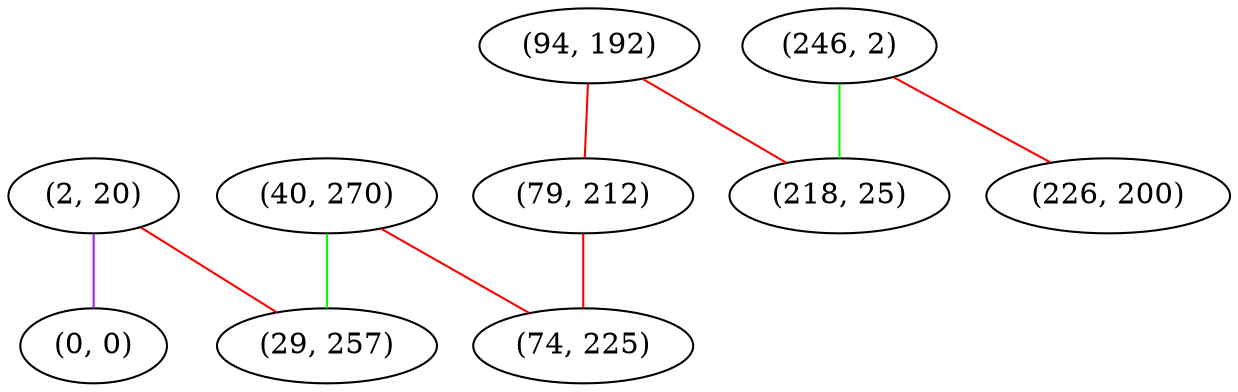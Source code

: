 graph "" {
"(40, 270)";
"(246, 2)";
"(94, 192)";
"(79, 212)";
"(226, 200)";
"(2, 20)";
"(29, 257)";
"(0, 0)";
"(74, 225)";
"(218, 25)";
"(40, 270)" -- "(29, 257)"  [color=green, key=0, weight=2];
"(40, 270)" -- "(74, 225)"  [color=red, key=0, weight=1];
"(246, 2)" -- "(226, 200)"  [color=red, key=0, weight=1];
"(246, 2)" -- "(218, 25)"  [color=green, key=0, weight=2];
"(94, 192)" -- "(79, 212)"  [color=red, key=0, weight=1];
"(94, 192)" -- "(218, 25)"  [color=red, key=0, weight=1];
"(79, 212)" -- "(74, 225)"  [color=red, key=0, weight=1];
"(2, 20)" -- "(29, 257)"  [color=red, key=0, weight=1];
"(2, 20)" -- "(0, 0)"  [color=purple, key=0, weight=4];
}
